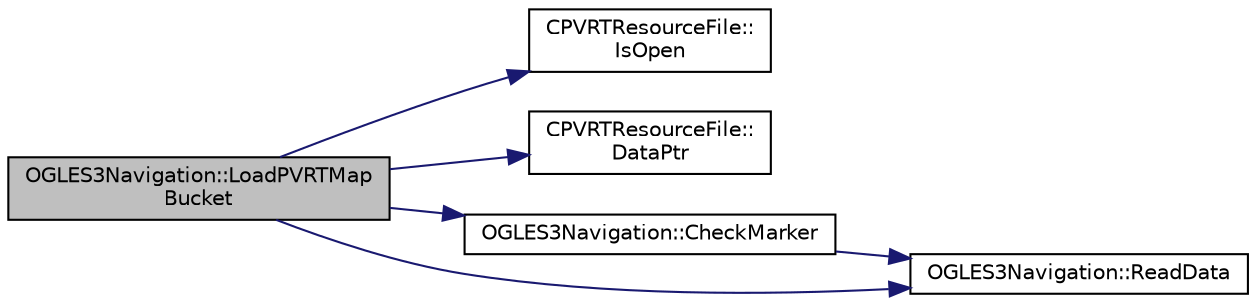 digraph "OGLES3Navigation::LoadPVRTMapBucket"
{
  edge [fontname="Helvetica",fontsize="10",labelfontname="Helvetica",labelfontsize="10"];
  node [fontname="Helvetica",fontsize="10",shape=record];
  rankdir="LR";
  Node1 [label="OGLES3Navigation::LoadPVRTMap\lBucket",height=0.2,width=0.4,color="black", fillcolor="grey75", style="filled", fontcolor="black"];
  Node1 -> Node2 [color="midnightblue",fontsize="10",style="solid",fontname="Helvetica"];
  Node2 [label="CPVRTResourceFile::\lIsOpen",height=0.2,width=0.4,color="black", fillcolor="white", style="filled",URL="$class_c_p_v_r_t_resource_file.html#a484df820e9829438c0601bbc0aef7797",tooltip="Is the file open. "];
  Node1 -> Node3 [color="midnightblue",fontsize="10",style="solid",fontname="Helvetica"];
  Node3 [label="CPVRTResourceFile::\lDataPtr",height=0.2,width=0.4,color="black", fillcolor="white", style="filled",URL="$class_c_p_v_r_t_resource_file.html#af3da413665ad9e932ae95676f3605781",tooltip="Returns a pointer to the file data. If the data is expected to be a string don&#39;t assume that it is nu..."];
  Node1 -> Node4 [color="midnightblue",fontsize="10",style="solid",fontname="Helvetica"];
  Node4 [label="OGLES3Navigation::CheckMarker",height=0.2,width=0.4,color="black", fillcolor="white", style="filled",URL="$class_o_g_l_e_s3_navigation.html#adcad6974998689d6aad23cb5831fe2a2"];
  Node4 -> Node5 [color="midnightblue",fontsize="10",style="solid",fontname="Helvetica"];
  Node5 [label="OGLES3Navigation::ReadData",height=0.2,width=0.4,color="black", fillcolor="white", style="filled",URL="$class_o_g_l_e_s3_navigation.html#aa7c46273c4e5dbfe41b931599c405108"];
  Node1 -> Node5 [color="midnightblue",fontsize="10",style="solid",fontname="Helvetica"];
}
